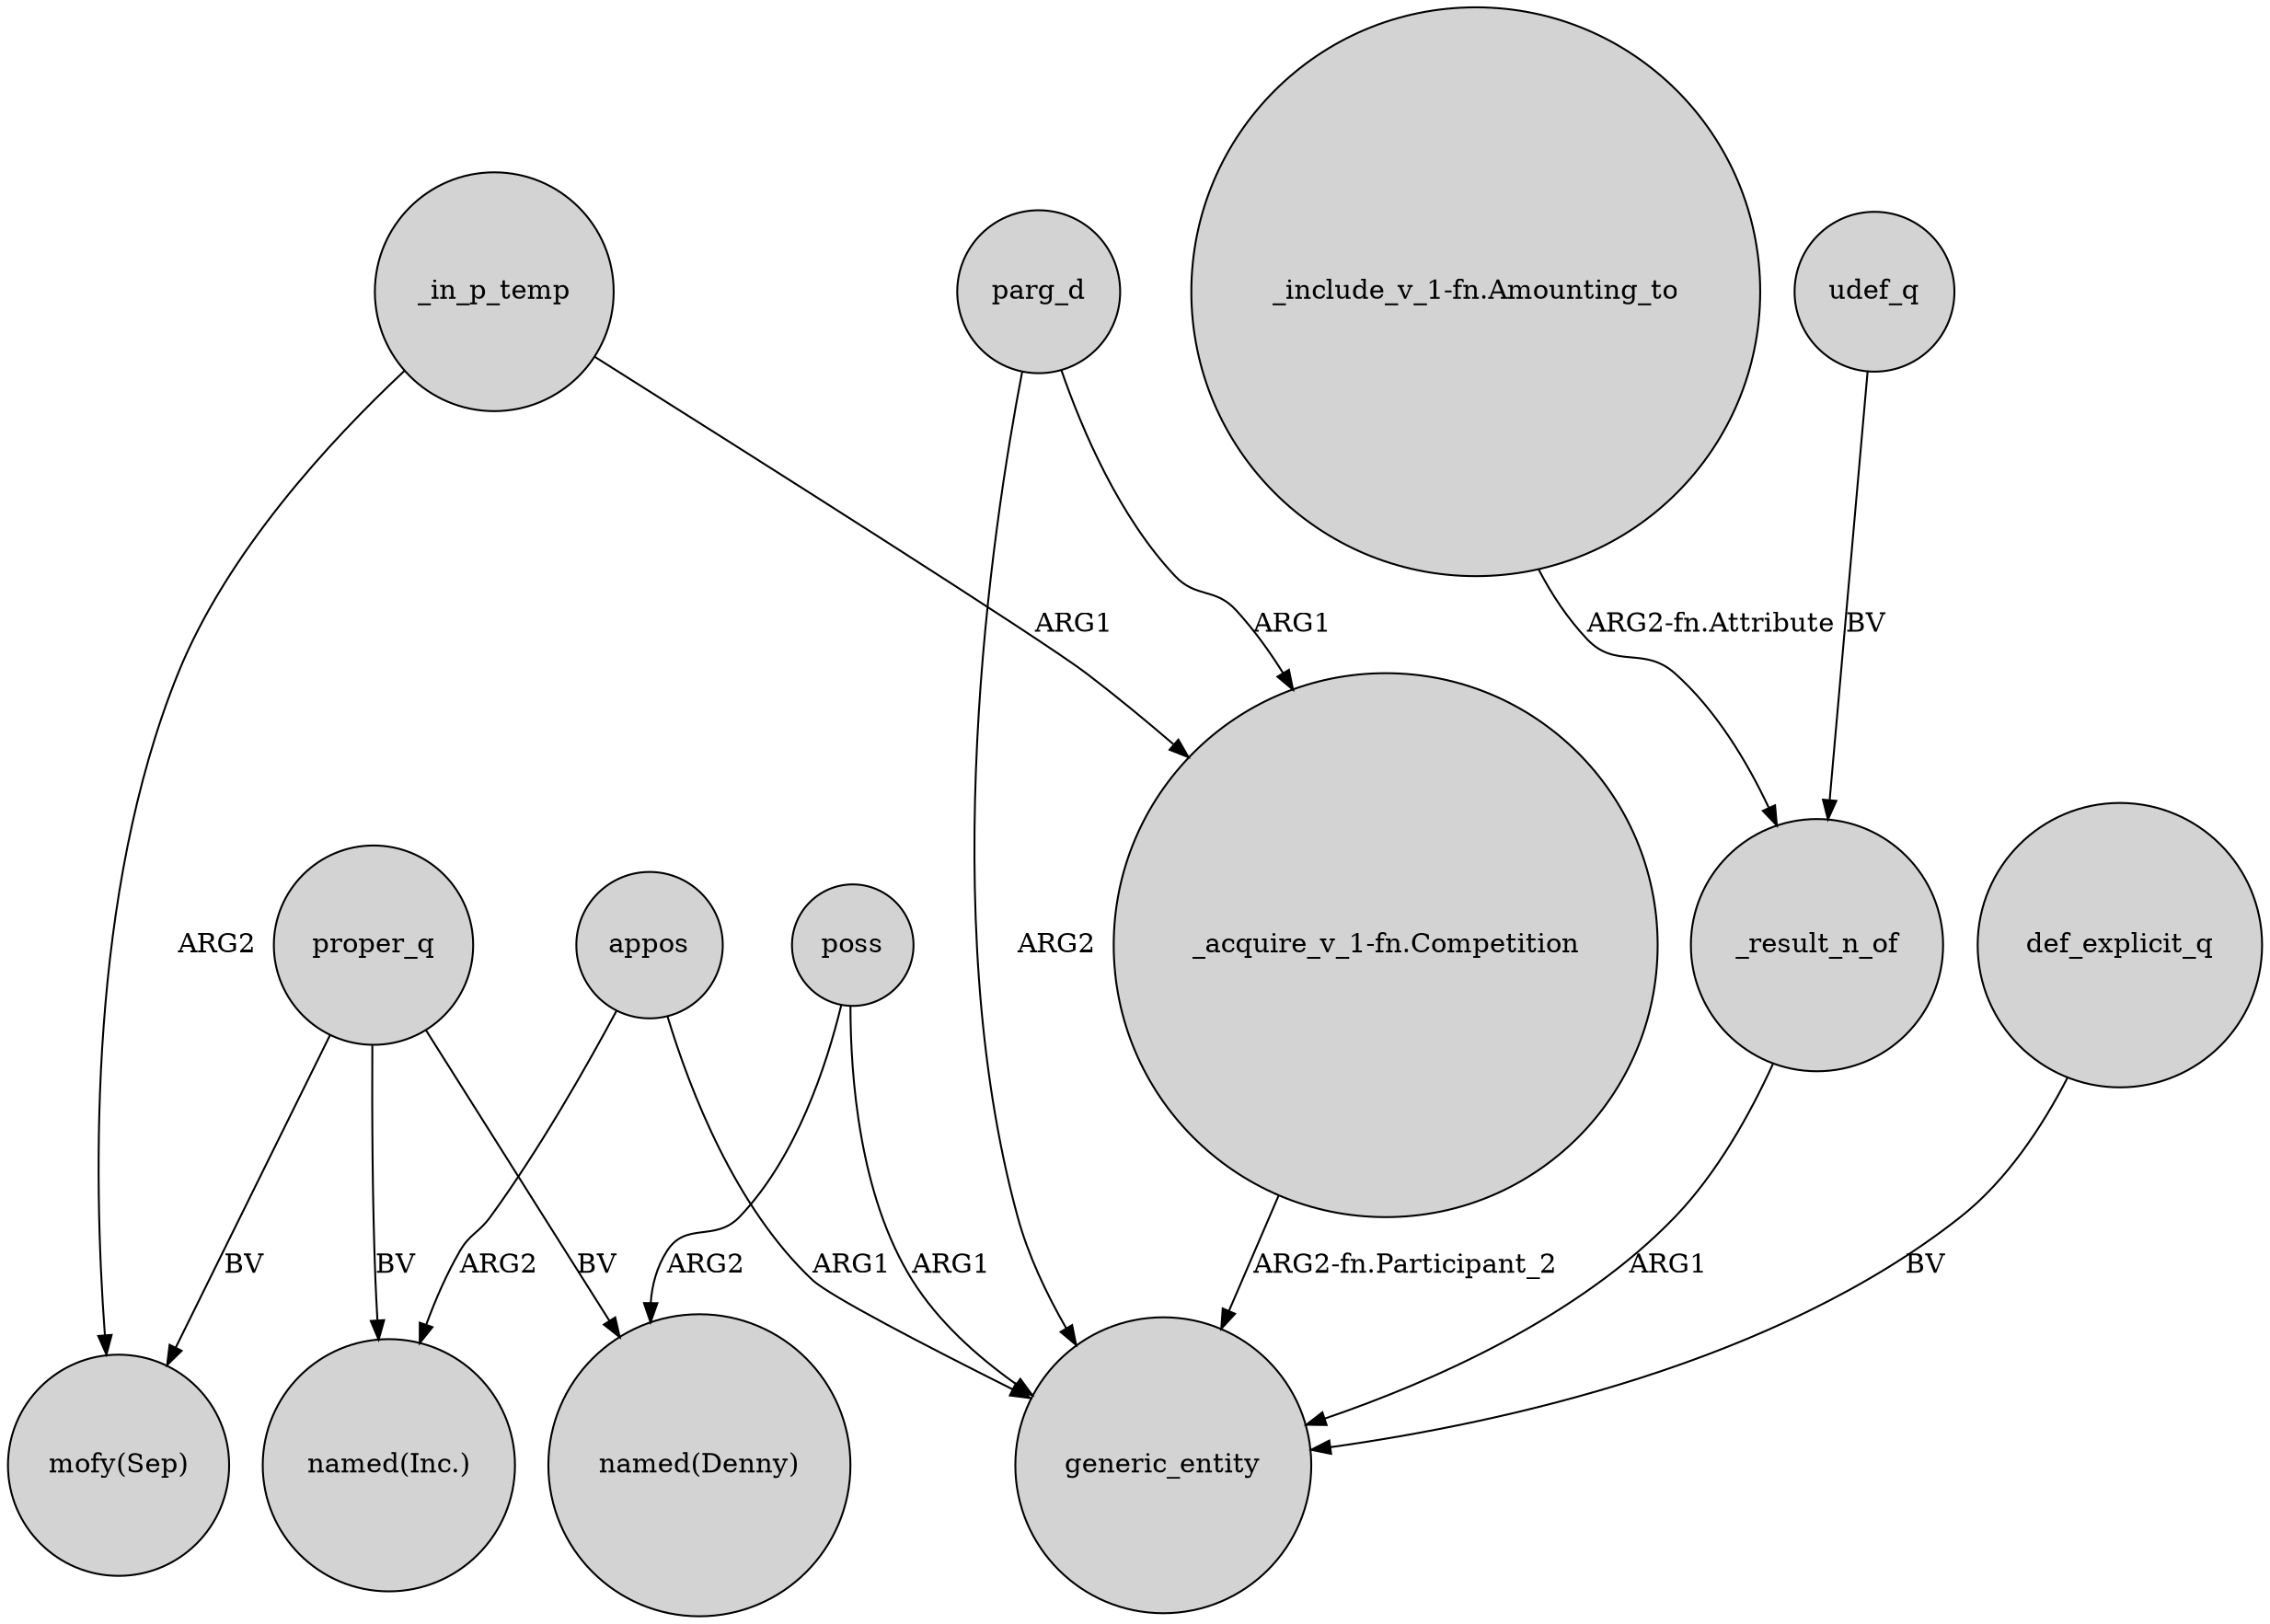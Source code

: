 digraph {
	node [shape=circle style=filled]
	proper_q -> "mofy(Sep)" [label=BV]
	appos -> "named(Inc.)" [label=ARG2]
	_result_n_of -> generic_entity [label=ARG1]
	"_include_v_1-fn.Amounting_to" -> _result_n_of [label="ARG2-fn.Attribute"]
	parg_d -> "_acquire_v_1-fn.Competition" [label=ARG1]
	def_explicit_q -> generic_entity [label=BV]
	appos -> generic_entity [label=ARG1]
	proper_q -> "named(Inc.)" [label=BV]
	udef_q -> _result_n_of [label=BV]
	poss -> generic_entity [label=ARG1]
	proper_q -> "named(Denny)" [label=BV]
	parg_d -> generic_entity [label=ARG2]
	"_acquire_v_1-fn.Competition" -> generic_entity [label="ARG2-fn.Participant_2"]
	_in_p_temp -> "_acquire_v_1-fn.Competition" [label=ARG1]
	_in_p_temp -> "mofy(Sep)" [label=ARG2]
	poss -> "named(Denny)" [label=ARG2]
}
